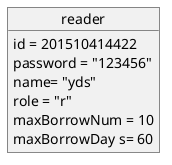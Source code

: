 @startuml
object reader{
    id = 201510414422
    password = "123456"
    name= "yds"
    role = "r"
    maxBorrowNum = 10
    maxBorrowDay s= 60
}
@enduml